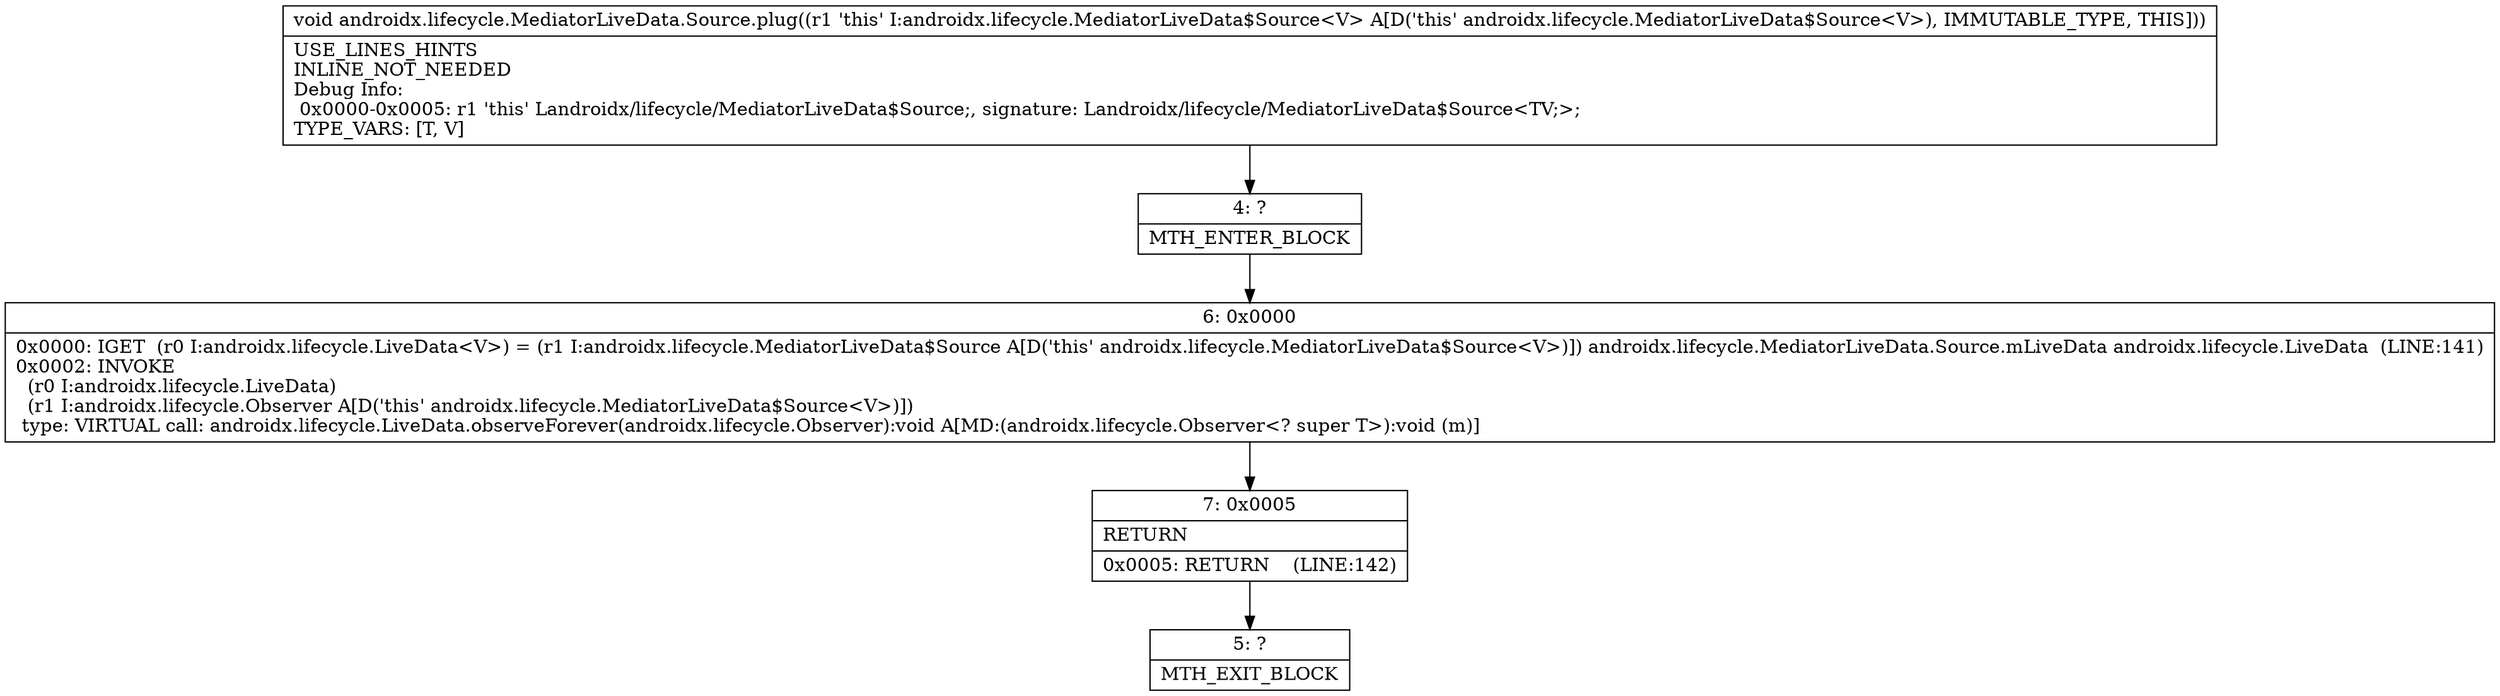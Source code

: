 digraph "CFG forandroidx.lifecycle.MediatorLiveData.Source.plug()V" {
Node_4 [shape=record,label="{4\:\ ?|MTH_ENTER_BLOCK\l}"];
Node_6 [shape=record,label="{6\:\ 0x0000|0x0000: IGET  (r0 I:androidx.lifecycle.LiveData\<V\>) = (r1 I:androidx.lifecycle.MediatorLiveData$Source A[D('this' androidx.lifecycle.MediatorLiveData$Source\<V\>)]) androidx.lifecycle.MediatorLiveData.Source.mLiveData androidx.lifecycle.LiveData  (LINE:141)\l0x0002: INVOKE  \l  (r0 I:androidx.lifecycle.LiveData)\l  (r1 I:androidx.lifecycle.Observer A[D('this' androidx.lifecycle.MediatorLiveData$Source\<V\>)])\l type: VIRTUAL call: androidx.lifecycle.LiveData.observeForever(androidx.lifecycle.Observer):void A[MD:(androidx.lifecycle.Observer\<? super T\>):void (m)]\l}"];
Node_7 [shape=record,label="{7\:\ 0x0005|RETURN\l|0x0005: RETURN    (LINE:142)\l}"];
Node_5 [shape=record,label="{5\:\ ?|MTH_EXIT_BLOCK\l}"];
MethodNode[shape=record,label="{void androidx.lifecycle.MediatorLiveData.Source.plug((r1 'this' I:androidx.lifecycle.MediatorLiveData$Source\<V\> A[D('this' androidx.lifecycle.MediatorLiveData$Source\<V\>), IMMUTABLE_TYPE, THIS]))  | USE_LINES_HINTS\lINLINE_NOT_NEEDED\lDebug Info:\l  0x0000\-0x0005: r1 'this' Landroidx\/lifecycle\/MediatorLiveData$Source;, signature: Landroidx\/lifecycle\/MediatorLiveData$Source\<TV;\>;\lTYPE_VARS: [T, V]\l}"];
MethodNode -> Node_4;Node_4 -> Node_6;
Node_6 -> Node_7;
Node_7 -> Node_5;
}

